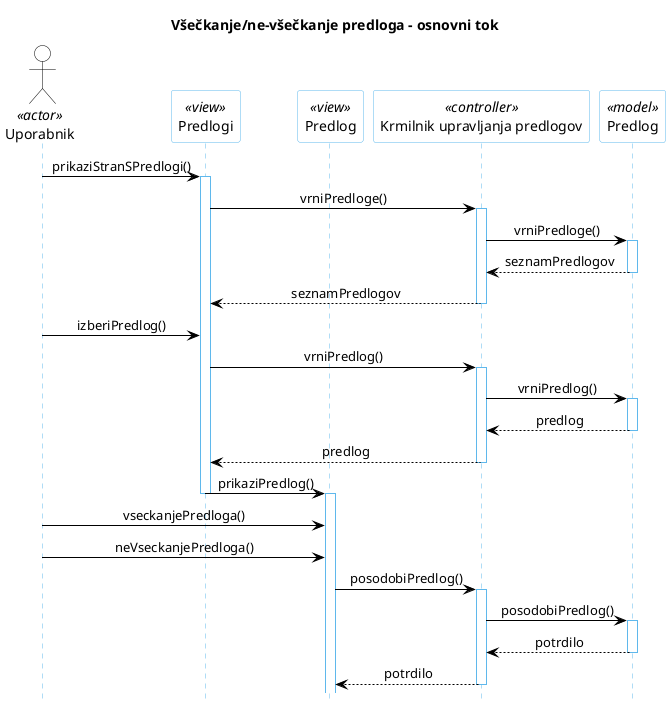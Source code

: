 @startuml Brisanje

hide footbox

skinparam backgroundcolor white
skinparam defaultTextAlignment center
skinparam actorBorderColor black
skinparam actorBackgroundColor white
skinparam arrowColor black  
skinparam sequenceLifeLineBorderColor #5FB8EC
skinparam sequenceParticipantBorderColor #5FB8EC
skinparam sequenceParticipantBackgroundColor white

title "Všečkanje/ne-všečkanje predloga - osnovni tok"

actor "Uporabnik" AS U1 <<actor>>

participant "Predlogi" as R4 <<view>>
participant "Predlog" as R5 <<view>>
participant "Krmilnik upravljanja predlogov" as R2 <<controller>>
participant "Predlog" as R3 <<model>>



U1 -> R4: prikaziStranSPredlogi()
activate R4

R4 -> R2: vrniPredloge()
activate R2
R2 -> R3: vrniPredloge()
activate R3
R3 -[dotted]> R2: seznamPredlogov
deactivate R3
R2 -[dotted]> R4: seznamPredlogov
deactivate R2


U1 -> R4: izberiPredlog()

R4 -> R2: vrniPredlog()
activate R2
R2 -> R3: vrniPredlog()
activate R3
R3 -[dotted]> R2: predlog
deactivate R3
R2 -[dotted]> R4: predlog
deactivate R2

'R4 -> R5: prikaziPredlog()



R4 -> R5: prikaziPredlog()
deactivate R4
activate R5
U1 -> R5: vseckanjePredloga()
U1 -> R5: neVseckanjePredloga()


R5 -> R2: posodobiPredlog()
activate R2
R2 -> R3: posodobiPredlog()
activate R3
R3 -[dotted]> R2: potrdilo
deactivate R3
R2 -[dotted]> R5: potrdilo

deactivate R2

' R5 -> R2: vrniPredloge()
' activate R2
' R2 -> R3: vrniPredloge()
' activate R3
' R3 -[dotted]> R2: seznamPredlogov
' deactivate R3
' R2 -[dotted]> R5: seznamPredlogov
' U1 -> R5: izberiPredlog()


' R5 -> R4: prikaziPredlog()
' activate R4
' R4 -> R4: pregledPredloga()

@enduml
